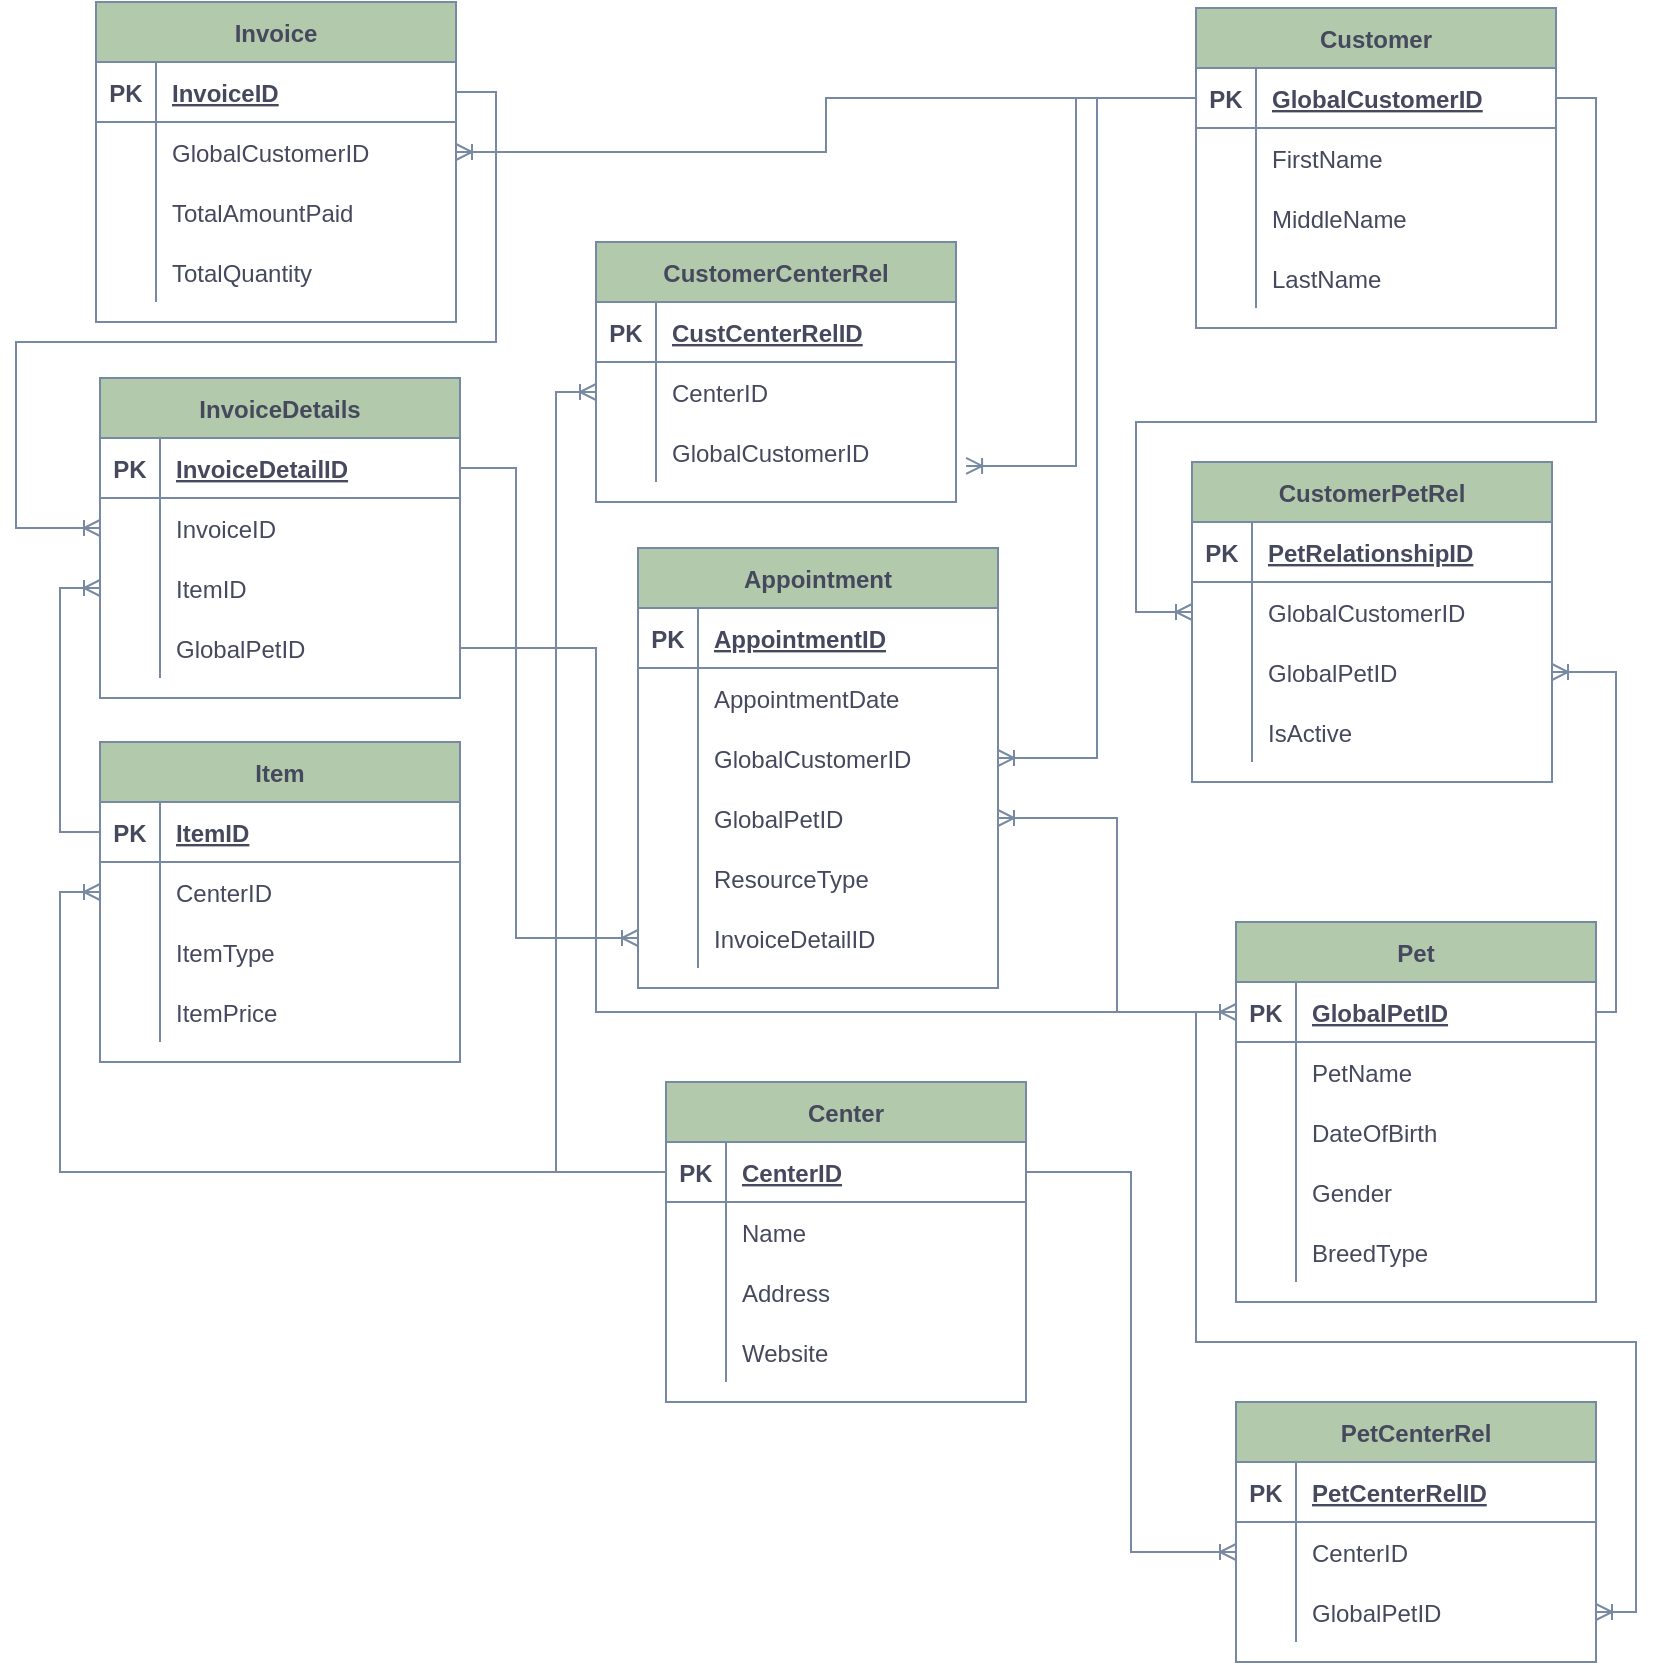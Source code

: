 <mxfile version="16.5.5" type="github"><diagram id="T5Zu2y3qyqQ1x3w_zHj1" name="Page-1"><mxGraphModel dx="1234" dy="755" grid="1" gridSize="10" guides="1" tooltips="1" connect="1" arrows="1" fold="1" page="1" pageScale="1" pageWidth="850" pageHeight="1100" math="0" shadow="0"><root><mxCell id="0"/><mxCell id="1" parent="0"/><mxCell id="oN1TeEF-y1iXZDz7uSjU-1" value="Customer" style="shape=table;startSize=30;container=1;collapsible=1;childLayout=tableLayout;fixedRows=1;rowLines=0;fontStyle=1;align=center;resizeLast=1;fillColor=#B2C9AB;strokeColor=#788AA3;fontColor=#46495D;" parent="1" vertex="1"><mxGeometry x="600" y="13" width="180" height="160" as="geometry"/></mxCell><mxCell id="oN1TeEF-y1iXZDz7uSjU-2" value="" style="shape=tableRow;horizontal=0;startSize=0;swimlaneHead=0;swimlaneBody=0;fillColor=none;collapsible=0;dropTarget=0;points=[[0,0.5],[1,0.5]];portConstraint=eastwest;top=0;left=0;right=0;bottom=1;strokeColor=#788AA3;fontColor=#46495D;" parent="oN1TeEF-y1iXZDz7uSjU-1" vertex="1"><mxGeometry y="30" width="180" height="30" as="geometry"/></mxCell><mxCell id="oN1TeEF-y1iXZDz7uSjU-3" value="PK" style="shape=partialRectangle;connectable=0;fillColor=none;top=0;left=0;bottom=0;right=0;fontStyle=1;overflow=hidden;strokeColor=#788AA3;fontColor=#46495D;" parent="oN1TeEF-y1iXZDz7uSjU-2" vertex="1"><mxGeometry width="30" height="30" as="geometry"><mxRectangle width="30" height="30" as="alternateBounds"/></mxGeometry></mxCell><mxCell id="oN1TeEF-y1iXZDz7uSjU-4" value="GlobalCustomerID" style="shape=partialRectangle;connectable=0;fillColor=none;top=0;left=0;bottom=0;right=0;align=left;spacingLeft=6;fontStyle=5;overflow=hidden;strokeColor=#788AA3;fontColor=#46495D;" parent="oN1TeEF-y1iXZDz7uSjU-2" vertex="1"><mxGeometry x="30" width="150" height="30" as="geometry"><mxRectangle width="150" height="30" as="alternateBounds"/></mxGeometry></mxCell><mxCell id="oN1TeEF-y1iXZDz7uSjU-5" value="" style="shape=tableRow;horizontal=0;startSize=0;swimlaneHead=0;swimlaneBody=0;fillColor=none;collapsible=0;dropTarget=0;points=[[0,0.5],[1,0.5]];portConstraint=eastwest;top=0;left=0;right=0;bottom=0;strokeColor=#788AA3;fontColor=#46495D;" parent="oN1TeEF-y1iXZDz7uSjU-1" vertex="1"><mxGeometry y="60" width="180" height="30" as="geometry"/></mxCell><mxCell id="oN1TeEF-y1iXZDz7uSjU-6" value="" style="shape=partialRectangle;connectable=0;fillColor=none;top=0;left=0;bottom=0;right=0;editable=1;overflow=hidden;strokeColor=#788AA3;fontColor=#46495D;" parent="oN1TeEF-y1iXZDz7uSjU-5" vertex="1"><mxGeometry width="30" height="30" as="geometry"><mxRectangle width="30" height="30" as="alternateBounds"/></mxGeometry></mxCell><mxCell id="oN1TeEF-y1iXZDz7uSjU-7" value="FirstName" style="shape=partialRectangle;connectable=0;fillColor=none;top=0;left=0;bottom=0;right=0;align=left;spacingLeft=6;overflow=hidden;strokeColor=#788AA3;fontColor=#46495D;" parent="oN1TeEF-y1iXZDz7uSjU-5" vertex="1"><mxGeometry x="30" width="150" height="30" as="geometry"><mxRectangle width="150" height="30" as="alternateBounds"/></mxGeometry></mxCell><mxCell id="oN1TeEF-y1iXZDz7uSjU-8" value="" style="shape=tableRow;horizontal=0;startSize=0;swimlaneHead=0;swimlaneBody=0;fillColor=none;collapsible=0;dropTarget=0;points=[[0,0.5],[1,0.5]];portConstraint=eastwest;top=0;left=0;right=0;bottom=0;strokeColor=#788AA3;fontColor=#46495D;" parent="oN1TeEF-y1iXZDz7uSjU-1" vertex="1"><mxGeometry y="90" width="180" height="30" as="geometry"/></mxCell><mxCell id="oN1TeEF-y1iXZDz7uSjU-9" value="" style="shape=partialRectangle;connectable=0;fillColor=none;top=0;left=0;bottom=0;right=0;editable=1;overflow=hidden;strokeColor=#788AA3;fontColor=#46495D;" parent="oN1TeEF-y1iXZDz7uSjU-8" vertex="1"><mxGeometry width="30" height="30" as="geometry"><mxRectangle width="30" height="30" as="alternateBounds"/></mxGeometry></mxCell><mxCell id="oN1TeEF-y1iXZDz7uSjU-10" value="MiddleName" style="shape=partialRectangle;connectable=0;fillColor=none;top=0;left=0;bottom=0;right=0;align=left;spacingLeft=6;overflow=hidden;strokeColor=#788AA3;fontColor=#46495D;" parent="oN1TeEF-y1iXZDz7uSjU-8" vertex="1"><mxGeometry x="30" width="150" height="30" as="geometry"><mxRectangle width="150" height="30" as="alternateBounds"/></mxGeometry></mxCell><mxCell id="oN1TeEF-y1iXZDz7uSjU-11" value="" style="shape=tableRow;horizontal=0;startSize=0;swimlaneHead=0;swimlaneBody=0;fillColor=none;collapsible=0;dropTarget=0;points=[[0,0.5],[1,0.5]];portConstraint=eastwest;top=0;left=0;right=0;bottom=0;strokeColor=#788AA3;fontColor=#46495D;" parent="oN1TeEF-y1iXZDz7uSjU-1" vertex="1"><mxGeometry y="120" width="180" height="30" as="geometry"/></mxCell><mxCell id="oN1TeEF-y1iXZDz7uSjU-12" value="" style="shape=partialRectangle;connectable=0;fillColor=none;top=0;left=0;bottom=0;right=0;editable=1;overflow=hidden;strokeColor=#788AA3;fontColor=#46495D;" parent="oN1TeEF-y1iXZDz7uSjU-11" vertex="1"><mxGeometry width="30" height="30" as="geometry"><mxRectangle width="30" height="30" as="alternateBounds"/></mxGeometry></mxCell><mxCell id="oN1TeEF-y1iXZDz7uSjU-13" value="LastName" style="shape=partialRectangle;connectable=0;fillColor=none;top=0;left=0;bottom=0;right=0;align=left;spacingLeft=6;overflow=hidden;strokeColor=#788AA3;fontColor=#46495D;" parent="oN1TeEF-y1iXZDz7uSjU-11" vertex="1"><mxGeometry x="30" width="150" height="30" as="geometry"><mxRectangle width="150" height="30" as="alternateBounds"/></mxGeometry></mxCell><mxCell id="oN1TeEF-y1iXZDz7uSjU-26" value="Pet" style="shape=table;startSize=30;container=1;collapsible=1;childLayout=tableLayout;fixedRows=1;rowLines=0;fontStyle=1;align=center;resizeLast=1;fillColor=#B2C9AB;strokeColor=#788AA3;fontColor=#46495D;" parent="1" vertex="1"><mxGeometry x="620" y="470" width="180" height="190" as="geometry"/></mxCell><mxCell id="oN1TeEF-y1iXZDz7uSjU-27" value="" style="shape=tableRow;horizontal=0;startSize=0;swimlaneHead=0;swimlaneBody=0;fillColor=none;collapsible=0;dropTarget=0;points=[[0,0.5],[1,0.5]];portConstraint=eastwest;top=0;left=0;right=0;bottom=1;strokeColor=#788AA3;fontColor=#46495D;" parent="oN1TeEF-y1iXZDz7uSjU-26" vertex="1"><mxGeometry y="30" width="180" height="30" as="geometry"/></mxCell><mxCell id="oN1TeEF-y1iXZDz7uSjU-28" value="PK" style="shape=partialRectangle;connectable=0;fillColor=none;top=0;left=0;bottom=0;right=0;fontStyle=1;overflow=hidden;strokeColor=#788AA3;fontColor=#46495D;" parent="oN1TeEF-y1iXZDz7uSjU-27" vertex="1"><mxGeometry width="30" height="30" as="geometry"><mxRectangle width="30" height="30" as="alternateBounds"/></mxGeometry></mxCell><mxCell id="oN1TeEF-y1iXZDz7uSjU-29" value="GlobalPetID" style="shape=partialRectangle;connectable=0;fillColor=none;top=0;left=0;bottom=0;right=0;align=left;spacingLeft=6;fontStyle=5;overflow=hidden;strokeColor=#788AA3;fontColor=#46495D;" parent="oN1TeEF-y1iXZDz7uSjU-27" vertex="1"><mxGeometry x="30" width="150" height="30" as="geometry"><mxRectangle width="150" height="30" as="alternateBounds"/></mxGeometry></mxCell><mxCell id="oN1TeEF-y1iXZDz7uSjU-30" value="" style="shape=tableRow;horizontal=0;startSize=0;swimlaneHead=0;swimlaneBody=0;fillColor=none;collapsible=0;dropTarget=0;points=[[0,0.5],[1,0.5]];portConstraint=eastwest;top=0;left=0;right=0;bottom=0;strokeColor=#788AA3;fontColor=#46495D;" parent="oN1TeEF-y1iXZDz7uSjU-26" vertex="1"><mxGeometry y="60" width="180" height="30" as="geometry"/></mxCell><mxCell id="oN1TeEF-y1iXZDz7uSjU-31" value="" style="shape=partialRectangle;connectable=0;fillColor=none;top=0;left=0;bottom=0;right=0;editable=1;overflow=hidden;strokeColor=#788AA3;fontColor=#46495D;" parent="oN1TeEF-y1iXZDz7uSjU-30" vertex="1"><mxGeometry width="30" height="30" as="geometry"><mxRectangle width="30" height="30" as="alternateBounds"/></mxGeometry></mxCell><mxCell id="oN1TeEF-y1iXZDz7uSjU-32" value="PetName" style="shape=partialRectangle;connectable=0;fillColor=none;top=0;left=0;bottom=0;right=0;align=left;spacingLeft=6;overflow=hidden;strokeColor=#788AA3;fontColor=#46495D;" parent="oN1TeEF-y1iXZDz7uSjU-30" vertex="1"><mxGeometry x="30" width="150" height="30" as="geometry"><mxRectangle width="150" height="30" as="alternateBounds"/></mxGeometry></mxCell><mxCell id="oN1TeEF-y1iXZDz7uSjU-33" value="" style="shape=tableRow;horizontal=0;startSize=0;swimlaneHead=0;swimlaneBody=0;fillColor=none;collapsible=0;dropTarget=0;points=[[0,0.5],[1,0.5]];portConstraint=eastwest;top=0;left=0;right=0;bottom=0;strokeColor=#788AA3;fontColor=#46495D;" parent="oN1TeEF-y1iXZDz7uSjU-26" vertex="1"><mxGeometry y="90" width="180" height="30" as="geometry"/></mxCell><mxCell id="oN1TeEF-y1iXZDz7uSjU-34" value="" style="shape=partialRectangle;connectable=0;fillColor=none;top=0;left=0;bottom=0;right=0;editable=1;overflow=hidden;strokeColor=#788AA3;fontColor=#46495D;" parent="oN1TeEF-y1iXZDz7uSjU-33" vertex="1"><mxGeometry width="30" height="30" as="geometry"><mxRectangle width="30" height="30" as="alternateBounds"/></mxGeometry></mxCell><mxCell id="oN1TeEF-y1iXZDz7uSjU-35" value="DateOfBirth" style="shape=partialRectangle;connectable=0;fillColor=none;top=0;left=0;bottom=0;right=0;align=left;spacingLeft=6;overflow=hidden;strokeColor=#788AA3;fontColor=#46495D;" parent="oN1TeEF-y1iXZDz7uSjU-33" vertex="1"><mxGeometry x="30" width="150" height="30" as="geometry"><mxRectangle width="150" height="30" as="alternateBounds"/></mxGeometry></mxCell><mxCell id="oN1TeEF-y1iXZDz7uSjU-36" value="" style="shape=tableRow;horizontal=0;startSize=0;swimlaneHead=0;swimlaneBody=0;fillColor=none;collapsible=0;dropTarget=0;points=[[0,0.5],[1,0.5]];portConstraint=eastwest;top=0;left=0;right=0;bottom=0;strokeColor=#788AA3;fontColor=#46495D;" parent="oN1TeEF-y1iXZDz7uSjU-26" vertex="1"><mxGeometry y="120" width="180" height="30" as="geometry"/></mxCell><mxCell id="oN1TeEF-y1iXZDz7uSjU-37" value="" style="shape=partialRectangle;connectable=0;fillColor=none;top=0;left=0;bottom=0;right=0;editable=1;overflow=hidden;strokeColor=#788AA3;fontColor=#46495D;" parent="oN1TeEF-y1iXZDz7uSjU-36" vertex="1"><mxGeometry width="30" height="30" as="geometry"><mxRectangle width="30" height="30" as="alternateBounds"/></mxGeometry></mxCell><mxCell id="oN1TeEF-y1iXZDz7uSjU-38" value="Gender" style="shape=partialRectangle;connectable=0;fillColor=none;top=0;left=0;bottom=0;right=0;align=left;spacingLeft=6;overflow=hidden;strokeColor=#788AA3;fontColor=#46495D;" parent="oN1TeEF-y1iXZDz7uSjU-36" vertex="1"><mxGeometry x="30" width="150" height="30" as="geometry"><mxRectangle width="150" height="30" as="alternateBounds"/></mxGeometry></mxCell><mxCell id="oN1TeEF-y1iXZDz7uSjU-39" style="shape=tableRow;horizontal=0;startSize=0;swimlaneHead=0;swimlaneBody=0;fillColor=none;collapsible=0;dropTarget=0;points=[[0,0.5],[1,0.5]];portConstraint=eastwest;top=0;left=0;right=0;bottom=0;strokeColor=#788AA3;fontColor=#46495D;" parent="oN1TeEF-y1iXZDz7uSjU-26" vertex="1"><mxGeometry y="150" width="180" height="30" as="geometry"/></mxCell><mxCell id="oN1TeEF-y1iXZDz7uSjU-40" style="shape=partialRectangle;connectable=0;fillColor=none;top=0;left=0;bottom=0;right=0;editable=1;overflow=hidden;strokeColor=#788AA3;fontColor=#46495D;" parent="oN1TeEF-y1iXZDz7uSjU-39" vertex="1"><mxGeometry width="30" height="30" as="geometry"><mxRectangle width="30" height="30" as="alternateBounds"/></mxGeometry></mxCell><mxCell id="oN1TeEF-y1iXZDz7uSjU-41" value="BreedType" style="shape=partialRectangle;connectable=0;fillColor=none;top=0;left=0;bottom=0;right=0;align=left;spacingLeft=6;overflow=hidden;strokeColor=#788AA3;fontColor=#46495D;" parent="oN1TeEF-y1iXZDz7uSjU-39" vertex="1"><mxGeometry x="30" width="150" height="30" as="geometry"><mxRectangle width="150" height="30" as="alternateBounds"/></mxGeometry></mxCell><mxCell id="oN1TeEF-y1iXZDz7uSjU-48" value="CustomerPetRel" style="shape=table;startSize=30;container=1;collapsible=1;childLayout=tableLayout;fixedRows=1;rowLines=0;fontStyle=1;align=center;resizeLast=1;fillColor=#B2C9AB;strokeColor=#788AA3;fontColor=#46495D;" parent="1" vertex="1"><mxGeometry x="598" y="240" width="180" height="160" as="geometry"/></mxCell><mxCell id="oN1TeEF-y1iXZDz7uSjU-49" value="" style="shape=tableRow;horizontal=0;startSize=0;swimlaneHead=0;swimlaneBody=0;fillColor=none;collapsible=0;dropTarget=0;points=[[0,0.5],[1,0.5]];portConstraint=eastwest;top=0;left=0;right=0;bottom=1;strokeColor=#788AA3;fontColor=#46495D;" parent="oN1TeEF-y1iXZDz7uSjU-48" vertex="1"><mxGeometry y="30" width="180" height="30" as="geometry"/></mxCell><mxCell id="oN1TeEF-y1iXZDz7uSjU-50" value="PK" style="shape=partialRectangle;connectable=0;fillColor=none;top=0;left=0;bottom=0;right=0;fontStyle=1;overflow=hidden;strokeColor=#788AA3;fontColor=#46495D;" parent="oN1TeEF-y1iXZDz7uSjU-49" vertex="1"><mxGeometry width="30" height="30" as="geometry"><mxRectangle width="30" height="30" as="alternateBounds"/></mxGeometry></mxCell><mxCell id="oN1TeEF-y1iXZDz7uSjU-51" value="PetRelationshipID" style="shape=partialRectangle;connectable=0;fillColor=none;top=0;left=0;bottom=0;right=0;align=left;spacingLeft=6;fontStyle=5;overflow=hidden;strokeColor=#788AA3;fontColor=#46495D;" parent="oN1TeEF-y1iXZDz7uSjU-49" vertex="1"><mxGeometry x="30" width="150" height="30" as="geometry"><mxRectangle width="150" height="30" as="alternateBounds"/></mxGeometry></mxCell><mxCell id="oN1TeEF-y1iXZDz7uSjU-52" value="" style="shape=tableRow;horizontal=0;startSize=0;swimlaneHead=0;swimlaneBody=0;fillColor=none;collapsible=0;dropTarget=0;points=[[0,0.5],[1,0.5]];portConstraint=eastwest;top=0;left=0;right=0;bottom=0;strokeColor=#788AA3;fontColor=#46495D;" parent="oN1TeEF-y1iXZDz7uSjU-48" vertex="1"><mxGeometry y="60" width="180" height="30" as="geometry"/></mxCell><mxCell id="oN1TeEF-y1iXZDz7uSjU-53" value="" style="shape=partialRectangle;connectable=0;fillColor=none;top=0;left=0;bottom=0;right=0;editable=1;overflow=hidden;strokeColor=#788AA3;fontColor=#46495D;" parent="oN1TeEF-y1iXZDz7uSjU-52" vertex="1"><mxGeometry width="30" height="30" as="geometry"><mxRectangle width="30" height="30" as="alternateBounds"/></mxGeometry></mxCell><mxCell id="oN1TeEF-y1iXZDz7uSjU-54" value="GlobalCustomerID" style="shape=partialRectangle;connectable=0;fillColor=none;top=0;left=0;bottom=0;right=0;align=left;spacingLeft=6;overflow=hidden;strokeColor=#788AA3;fontColor=#46495D;" parent="oN1TeEF-y1iXZDz7uSjU-52" vertex="1"><mxGeometry x="30" width="150" height="30" as="geometry"><mxRectangle width="150" height="30" as="alternateBounds"/></mxGeometry></mxCell><mxCell id="oN1TeEF-y1iXZDz7uSjU-55" value="" style="shape=tableRow;horizontal=0;startSize=0;swimlaneHead=0;swimlaneBody=0;fillColor=none;collapsible=0;dropTarget=0;points=[[0,0.5],[1,0.5]];portConstraint=eastwest;top=0;left=0;right=0;bottom=0;strokeColor=#788AA3;fontColor=#46495D;" parent="oN1TeEF-y1iXZDz7uSjU-48" vertex="1"><mxGeometry y="90" width="180" height="30" as="geometry"/></mxCell><mxCell id="oN1TeEF-y1iXZDz7uSjU-56" value="" style="shape=partialRectangle;connectable=0;fillColor=none;top=0;left=0;bottom=0;right=0;editable=1;overflow=hidden;strokeColor=#788AA3;fontColor=#46495D;" parent="oN1TeEF-y1iXZDz7uSjU-55" vertex="1"><mxGeometry width="30" height="30" as="geometry"><mxRectangle width="30" height="30" as="alternateBounds"/></mxGeometry></mxCell><mxCell id="oN1TeEF-y1iXZDz7uSjU-57" value="GlobalPetID" style="shape=partialRectangle;connectable=0;fillColor=none;top=0;left=0;bottom=0;right=0;align=left;spacingLeft=6;overflow=hidden;strokeColor=#788AA3;fontColor=#46495D;" parent="oN1TeEF-y1iXZDz7uSjU-55" vertex="1"><mxGeometry x="30" width="150" height="30" as="geometry"><mxRectangle width="150" height="30" as="alternateBounds"/></mxGeometry></mxCell><mxCell id="oN1TeEF-y1iXZDz7uSjU-58" value="" style="shape=tableRow;horizontal=0;startSize=0;swimlaneHead=0;swimlaneBody=0;fillColor=none;collapsible=0;dropTarget=0;points=[[0,0.5],[1,0.5]];portConstraint=eastwest;top=0;left=0;right=0;bottom=0;strokeColor=#788AA3;fontColor=#46495D;" parent="oN1TeEF-y1iXZDz7uSjU-48" vertex="1"><mxGeometry y="120" width="180" height="30" as="geometry"/></mxCell><mxCell id="oN1TeEF-y1iXZDz7uSjU-59" value="" style="shape=partialRectangle;connectable=0;fillColor=none;top=0;left=0;bottom=0;right=0;editable=1;overflow=hidden;strokeColor=#788AA3;fontColor=#46495D;" parent="oN1TeEF-y1iXZDz7uSjU-58" vertex="1"><mxGeometry width="30" height="30" as="geometry"><mxRectangle width="30" height="30" as="alternateBounds"/></mxGeometry></mxCell><mxCell id="oN1TeEF-y1iXZDz7uSjU-60" value="IsActive" style="shape=partialRectangle;connectable=0;fillColor=none;top=0;left=0;bottom=0;right=0;align=left;spacingLeft=6;overflow=hidden;strokeColor=#788AA3;fontColor=#46495D;" parent="oN1TeEF-y1iXZDz7uSjU-58" vertex="1"><mxGeometry x="30" width="150" height="30" as="geometry"><mxRectangle width="150" height="30" as="alternateBounds"/></mxGeometry></mxCell><mxCell id="oN1TeEF-y1iXZDz7uSjU-62" style="edgeStyle=orthogonalEdgeStyle;rounded=0;orthogonalLoop=1;jettySize=auto;html=1;endArrow=ERoneToMany;endFill=0;exitX=1;exitY=0.5;exitDx=0;exitDy=0;strokeColor=#788AA3;fontColor=#46495D;" parent="1" source="oN1TeEF-y1iXZDz7uSjU-2" target="oN1TeEF-y1iXZDz7uSjU-52" edge="1"><mxGeometry relative="1" as="geometry"><Array as="points"><mxPoint x="800" y="58"/><mxPoint x="800" y="220"/><mxPoint x="570" y="220"/><mxPoint x="570" y="315"/></Array></mxGeometry></mxCell><mxCell id="oN1TeEF-y1iXZDz7uSjU-63" style="edgeStyle=orthogonalEdgeStyle;rounded=0;orthogonalLoop=1;jettySize=auto;html=1;exitX=1;exitY=0.5;exitDx=0;exitDy=0;entryX=1;entryY=0.5;entryDx=0;entryDy=0;endArrow=ERoneToMany;endFill=0;strokeColor=#788AA3;fontColor=#46495D;" parent="1" source="oN1TeEF-y1iXZDz7uSjU-27" target="oN1TeEF-y1iXZDz7uSjU-55" edge="1"><mxGeometry relative="1" as="geometry"><Array as="points"><mxPoint x="810" y="515"/><mxPoint x="810" y="345"/></Array></mxGeometry></mxCell><mxCell id="6RiKt98nIjxX-euFgtLV-1" value="Invoice" style="shape=table;startSize=30;container=1;collapsible=1;childLayout=tableLayout;fixedRows=1;rowLines=0;fontStyle=1;align=center;resizeLast=1;fillColor=#B2C9AB;strokeColor=#788AA3;fontColor=#46495D;" parent="1" vertex="1"><mxGeometry x="50" y="10" width="180" height="160" as="geometry"/></mxCell><mxCell id="6RiKt98nIjxX-euFgtLV-2" value="" style="shape=tableRow;horizontal=0;startSize=0;swimlaneHead=0;swimlaneBody=0;fillColor=none;collapsible=0;dropTarget=0;points=[[0,0.5],[1,0.5]];portConstraint=eastwest;top=0;left=0;right=0;bottom=1;strokeColor=#788AA3;fontColor=#46495D;" parent="6RiKt98nIjxX-euFgtLV-1" vertex="1"><mxGeometry y="30" width="180" height="30" as="geometry"/></mxCell><mxCell id="6RiKt98nIjxX-euFgtLV-3" value="PK" style="shape=partialRectangle;connectable=0;fillColor=none;top=0;left=0;bottom=0;right=0;fontStyle=1;overflow=hidden;strokeColor=#788AA3;fontColor=#46495D;" parent="6RiKt98nIjxX-euFgtLV-2" vertex="1"><mxGeometry width="30" height="30" as="geometry"><mxRectangle width="30" height="30" as="alternateBounds"/></mxGeometry></mxCell><mxCell id="6RiKt98nIjxX-euFgtLV-4" value="InvoiceID" style="shape=partialRectangle;connectable=0;fillColor=none;top=0;left=0;bottom=0;right=0;align=left;spacingLeft=6;fontStyle=5;overflow=hidden;strokeColor=#788AA3;fontColor=#46495D;" parent="6RiKt98nIjxX-euFgtLV-2" vertex="1"><mxGeometry x="30" width="150" height="30" as="geometry"><mxRectangle width="150" height="30" as="alternateBounds"/></mxGeometry></mxCell><mxCell id="6RiKt98nIjxX-euFgtLV-5" value="" style="shape=tableRow;horizontal=0;startSize=0;swimlaneHead=0;swimlaneBody=0;fillColor=none;collapsible=0;dropTarget=0;points=[[0,0.5],[1,0.5]];portConstraint=eastwest;top=0;left=0;right=0;bottom=0;strokeColor=#788AA3;fontColor=#46495D;" parent="6RiKt98nIjxX-euFgtLV-1" vertex="1"><mxGeometry y="60" width="180" height="30" as="geometry"/></mxCell><mxCell id="6RiKt98nIjxX-euFgtLV-6" value="" style="shape=partialRectangle;connectable=0;fillColor=none;top=0;left=0;bottom=0;right=0;editable=1;overflow=hidden;strokeColor=#788AA3;fontColor=#46495D;" parent="6RiKt98nIjxX-euFgtLV-5" vertex="1"><mxGeometry width="30" height="30" as="geometry"><mxRectangle width="30" height="30" as="alternateBounds"/></mxGeometry></mxCell><mxCell id="6RiKt98nIjxX-euFgtLV-7" value="GlobalCustomerID" style="shape=partialRectangle;connectable=0;fillColor=none;top=0;left=0;bottom=0;right=0;align=left;spacingLeft=6;overflow=hidden;strokeColor=#788AA3;fontColor=#46495D;" parent="6RiKt98nIjxX-euFgtLV-5" vertex="1"><mxGeometry x="30" width="150" height="30" as="geometry"><mxRectangle width="150" height="30" as="alternateBounds"/></mxGeometry></mxCell><mxCell id="6RiKt98nIjxX-euFgtLV-8" value="" style="shape=tableRow;horizontal=0;startSize=0;swimlaneHead=0;swimlaneBody=0;fillColor=none;collapsible=0;dropTarget=0;points=[[0,0.5],[1,0.5]];portConstraint=eastwest;top=0;left=0;right=0;bottom=0;strokeColor=#788AA3;fontColor=#46495D;" parent="6RiKt98nIjxX-euFgtLV-1" vertex="1"><mxGeometry y="90" width="180" height="30" as="geometry"/></mxCell><mxCell id="6RiKt98nIjxX-euFgtLV-9" value="" style="shape=partialRectangle;connectable=0;fillColor=none;top=0;left=0;bottom=0;right=0;editable=1;overflow=hidden;strokeColor=#788AA3;fontColor=#46495D;" parent="6RiKt98nIjxX-euFgtLV-8" vertex="1"><mxGeometry width="30" height="30" as="geometry"><mxRectangle width="30" height="30" as="alternateBounds"/></mxGeometry></mxCell><mxCell id="6RiKt98nIjxX-euFgtLV-10" value="TotalAmountPaid" style="shape=partialRectangle;connectable=0;fillColor=none;top=0;left=0;bottom=0;right=0;align=left;spacingLeft=6;overflow=hidden;strokeColor=#788AA3;fontColor=#46495D;" parent="6RiKt98nIjxX-euFgtLV-8" vertex="1"><mxGeometry x="30" width="150" height="30" as="geometry"><mxRectangle width="150" height="30" as="alternateBounds"/></mxGeometry></mxCell><mxCell id="6RiKt98nIjxX-euFgtLV-11" value="" style="shape=tableRow;horizontal=0;startSize=0;swimlaneHead=0;swimlaneBody=0;fillColor=none;collapsible=0;dropTarget=0;points=[[0,0.5],[1,0.5]];portConstraint=eastwest;top=0;left=0;right=0;bottom=0;strokeColor=#788AA3;fontColor=#46495D;" parent="6RiKt98nIjxX-euFgtLV-1" vertex="1"><mxGeometry y="120" width="180" height="30" as="geometry"/></mxCell><mxCell id="6RiKt98nIjxX-euFgtLV-12" value="" style="shape=partialRectangle;connectable=0;fillColor=none;top=0;left=0;bottom=0;right=0;editable=1;overflow=hidden;strokeColor=#788AA3;fontColor=#46495D;" parent="6RiKt98nIjxX-euFgtLV-11" vertex="1"><mxGeometry width="30" height="30" as="geometry"><mxRectangle width="30" height="30" as="alternateBounds"/></mxGeometry></mxCell><mxCell id="6RiKt98nIjxX-euFgtLV-13" value="TotalQuantity" style="shape=partialRectangle;connectable=0;fillColor=none;top=0;left=0;bottom=0;right=0;align=left;spacingLeft=6;overflow=hidden;strokeColor=#788AA3;fontColor=#46495D;" parent="6RiKt98nIjxX-euFgtLV-11" vertex="1"><mxGeometry x="30" width="150" height="30" as="geometry"><mxRectangle width="150" height="30" as="alternateBounds"/></mxGeometry></mxCell><mxCell id="6RiKt98nIjxX-euFgtLV-14" style="edgeStyle=orthogonalEdgeStyle;rounded=0;orthogonalLoop=1;jettySize=auto;html=1;exitX=0;exitY=0.5;exitDx=0;exitDy=0;entryX=1;entryY=0.5;entryDx=0;entryDy=0;endArrow=ERoneToMany;endFill=0;strokeColor=#788AA3;fontColor=#46495D;" parent="1" source="oN1TeEF-y1iXZDz7uSjU-2" target="6RiKt98nIjxX-euFgtLV-5" edge="1"><mxGeometry relative="1" as="geometry"/></mxCell><mxCell id="aYHPcETkXOamhRIKIfzC-1" value="InvoiceDetails" style="shape=table;startSize=30;container=1;collapsible=1;childLayout=tableLayout;fixedRows=1;rowLines=0;fontStyle=1;align=center;resizeLast=1;fillColor=#B2C9AB;strokeColor=#788AA3;fontColor=#46495D;" vertex="1" parent="1"><mxGeometry x="52" y="198" width="180" height="160" as="geometry"/></mxCell><mxCell id="aYHPcETkXOamhRIKIfzC-2" value="" style="shape=tableRow;horizontal=0;startSize=0;swimlaneHead=0;swimlaneBody=0;fillColor=none;collapsible=0;dropTarget=0;points=[[0,0.5],[1,0.5]];portConstraint=eastwest;top=0;left=0;right=0;bottom=1;strokeColor=#788AA3;fontColor=#46495D;" vertex="1" parent="aYHPcETkXOamhRIKIfzC-1"><mxGeometry y="30" width="180" height="30" as="geometry"/></mxCell><mxCell id="aYHPcETkXOamhRIKIfzC-3" value="PK" style="shape=partialRectangle;connectable=0;fillColor=none;top=0;left=0;bottom=0;right=0;fontStyle=1;overflow=hidden;strokeColor=#788AA3;fontColor=#46495D;" vertex="1" parent="aYHPcETkXOamhRIKIfzC-2"><mxGeometry width="30" height="30" as="geometry"><mxRectangle width="30" height="30" as="alternateBounds"/></mxGeometry></mxCell><mxCell id="aYHPcETkXOamhRIKIfzC-4" value="InvoiceDetailID" style="shape=partialRectangle;connectable=0;fillColor=none;top=0;left=0;bottom=0;right=0;align=left;spacingLeft=6;fontStyle=5;overflow=hidden;strokeColor=#788AA3;fontColor=#46495D;" vertex="1" parent="aYHPcETkXOamhRIKIfzC-2"><mxGeometry x="30" width="150" height="30" as="geometry"><mxRectangle width="150" height="30" as="alternateBounds"/></mxGeometry></mxCell><mxCell id="aYHPcETkXOamhRIKIfzC-5" value="" style="shape=tableRow;horizontal=0;startSize=0;swimlaneHead=0;swimlaneBody=0;fillColor=none;collapsible=0;dropTarget=0;points=[[0,0.5],[1,0.5]];portConstraint=eastwest;top=0;left=0;right=0;bottom=0;strokeColor=#788AA3;fontColor=#46495D;" vertex="1" parent="aYHPcETkXOamhRIKIfzC-1"><mxGeometry y="60" width="180" height="30" as="geometry"/></mxCell><mxCell id="aYHPcETkXOamhRIKIfzC-6" value="" style="shape=partialRectangle;connectable=0;fillColor=none;top=0;left=0;bottom=0;right=0;editable=1;overflow=hidden;strokeColor=#788AA3;fontColor=#46495D;" vertex="1" parent="aYHPcETkXOamhRIKIfzC-5"><mxGeometry width="30" height="30" as="geometry"><mxRectangle width="30" height="30" as="alternateBounds"/></mxGeometry></mxCell><mxCell id="aYHPcETkXOamhRIKIfzC-7" value="InvoiceID" style="shape=partialRectangle;connectable=0;fillColor=none;top=0;left=0;bottom=0;right=0;align=left;spacingLeft=6;overflow=hidden;strokeColor=#788AA3;fontColor=#46495D;" vertex="1" parent="aYHPcETkXOamhRIKIfzC-5"><mxGeometry x="30" width="150" height="30" as="geometry"><mxRectangle width="150" height="30" as="alternateBounds"/></mxGeometry></mxCell><mxCell id="aYHPcETkXOamhRIKIfzC-8" value="" style="shape=tableRow;horizontal=0;startSize=0;swimlaneHead=0;swimlaneBody=0;fillColor=none;collapsible=0;dropTarget=0;points=[[0,0.5],[1,0.5]];portConstraint=eastwest;top=0;left=0;right=0;bottom=0;strokeColor=#788AA3;fontColor=#46495D;" vertex="1" parent="aYHPcETkXOamhRIKIfzC-1"><mxGeometry y="90" width="180" height="30" as="geometry"/></mxCell><mxCell id="aYHPcETkXOamhRIKIfzC-9" value="" style="shape=partialRectangle;connectable=0;fillColor=none;top=0;left=0;bottom=0;right=0;editable=1;overflow=hidden;strokeColor=#788AA3;fontColor=#46495D;" vertex="1" parent="aYHPcETkXOamhRIKIfzC-8"><mxGeometry width="30" height="30" as="geometry"><mxRectangle width="30" height="30" as="alternateBounds"/></mxGeometry></mxCell><mxCell id="aYHPcETkXOamhRIKIfzC-10" value="ItemID" style="shape=partialRectangle;connectable=0;fillColor=none;top=0;left=0;bottom=0;right=0;align=left;spacingLeft=6;overflow=hidden;strokeColor=#788AA3;fontColor=#46495D;" vertex="1" parent="aYHPcETkXOamhRIKIfzC-8"><mxGeometry x="30" width="150" height="30" as="geometry"><mxRectangle width="150" height="30" as="alternateBounds"/></mxGeometry></mxCell><mxCell id="aYHPcETkXOamhRIKIfzC-11" value="" style="shape=tableRow;horizontal=0;startSize=0;swimlaneHead=0;swimlaneBody=0;fillColor=none;collapsible=0;dropTarget=0;points=[[0,0.5],[1,0.5]];portConstraint=eastwest;top=0;left=0;right=0;bottom=0;strokeColor=#788AA3;fontColor=#46495D;" vertex="1" parent="aYHPcETkXOamhRIKIfzC-1"><mxGeometry y="120" width="180" height="30" as="geometry"/></mxCell><mxCell id="aYHPcETkXOamhRIKIfzC-12" value="" style="shape=partialRectangle;connectable=0;fillColor=none;top=0;left=0;bottom=0;right=0;editable=1;overflow=hidden;strokeColor=#788AA3;fontColor=#46495D;" vertex="1" parent="aYHPcETkXOamhRIKIfzC-11"><mxGeometry width="30" height="30" as="geometry"><mxRectangle width="30" height="30" as="alternateBounds"/></mxGeometry></mxCell><mxCell id="aYHPcETkXOamhRIKIfzC-13" value="GlobalPetID" style="shape=partialRectangle;connectable=0;fillColor=none;top=0;left=0;bottom=0;right=0;align=left;spacingLeft=6;overflow=hidden;strokeColor=#788AA3;fontColor=#46495D;" vertex="1" parent="aYHPcETkXOamhRIKIfzC-11"><mxGeometry x="30" width="150" height="30" as="geometry"><mxRectangle width="150" height="30" as="alternateBounds"/></mxGeometry></mxCell><mxCell id="aYHPcETkXOamhRIKIfzC-14" style="edgeStyle=orthogonalEdgeStyle;rounded=0;orthogonalLoop=1;jettySize=auto;html=1;entryX=0;entryY=0.5;entryDx=0;entryDy=0;endArrow=ERoneToMany;endFill=0;strokeColor=#788AA3;fontColor=#46495D;" edge="1" parent="1" source="6RiKt98nIjxX-euFgtLV-2" target="aYHPcETkXOamhRIKIfzC-5"><mxGeometry relative="1" as="geometry"><Array as="points"><mxPoint x="250" y="55"/><mxPoint x="250" y="180"/><mxPoint x="10" y="180"/><mxPoint x="10" y="273"/></Array></mxGeometry></mxCell><mxCell id="aYHPcETkXOamhRIKIfzC-15" value="Item" style="shape=table;startSize=30;container=1;collapsible=1;childLayout=tableLayout;fixedRows=1;rowLines=0;fontStyle=1;align=center;resizeLast=1;fillColor=#B2C9AB;strokeColor=#788AA3;fontColor=#46495D;" vertex="1" parent="1"><mxGeometry x="52" y="380" width="180" height="160" as="geometry"/></mxCell><mxCell id="aYHPcETkXOamhRIKIfzC-16" value="" style="shape=tableRow;horizontal=0;startSize=0;swimlaneHead=0;swimlaneBody=0;fillColor=none;collapsible=0;dropTarget=0;points=[[0,0.5],[1,0.5]];portConstraint=eastwest;top=0;left=0;right=0;bottom=1;strokeColor=#788AA3;fontColor=#46495D;" vertex="1" parent="aYHPcETkXOamhRIKIfzC-15"><mxGeometry y="30" width="180" height="30" as="geometry"/></mxCell><mxCell id="aYHPcETkXOamhRIKIfzC-17" value="PK" style="shape=partialRectangle;connectable=0;fillColor=none;top=0;left=0;bottom=0;right=0;fontStyle=1;overflow=hidden;strokeColor=#788AA3;fontColor=#46495D;" vertex="1" parent="aYHPcETkXOamhRIKIfzC-16"><mxGeometry width="30" height="30" as="geometry"><mxRectangle width="30" height="30" as="alternateBounds"/></mxGeometry></mxCell><mxCell id="aYHPcETkXOamhRIKIfzC-18" value="ItemID" style="shape=partialRectangle;connectable=0;fillColor=none;top=0;left=0;bottom=0;right=0;align=left;spacingLeft=6;fontStyle=5;overflow=hidden;strokeColor=#788AA3;fontColor=#46495D;" vertex="1" parent="aYHPcETkXOamhRIKIfzC-16"><mxGeometry x="30" width="150" height="30" as="geometry"><mxRectangle width="150" height="30" as="alternateBounds"/></mxGeometry></mxCell><mxCell id="aYHPcETkXOamhRIKIfzC-19" value="" style="shape=tableRow;horizontal=0;startSize=0;swimlaneHead=0;swimlaneBody=0;fillColor=none;collapsible=0;dropTarget=0;points=[[0,0.5],[1,0.5]];portConstraint=eastwest;top=0;left=0;right=0;bottom=0;strokeColor=#788AA3;fontColor=#46495D;" vertex="1" parent="aYHPcETkXOamhRIKIfzC-15"><mxGeometry y="60" width="180" height="30" as="geometry"/></mxCell><mxCell id="aYHPcETkXOamhRIKIfzC-20" value="" style="shape=partialRectangle;connectable=0;fillColor=none;top=0;left=0;bottom=0;right=0;editable=1;overflow=hidden;strokeColor=#788AA3;fontColor=#46495D;" vertex="1" parent="aYHPcETkXOamhRIKIfzC-19"><mxGeometry width="30" height="30" as="geometry"><mxRectangle width="30" height="30" as="alternateBounds"/></mxGeometry></mxCell><mxCell id="aYHPcETkXOamhRIKIfzC-21" value="CenterID" style="shape=partialRectangle;connectable=0;fillColor=none;top=0;left=0;bottom=0;right=0;align=left;spacingLeft=6;overflow=hidden;strokeColor=#788AA3;fontColor=#46495D;" vertex="1" parent="aYHPcETkXOamhRIKIfzC-19"><mxGeometry x="30" width="150" height="30" as="geometry"><mxRectangle width="150" height="30" as="alternateBounds"/></mxGeometry></mxCell><mxCell id="aYHPcETkXOamhRIKIfzC-22" value="" style="shape=tableRow;horizontal=0;startSize=0;swimlaneHead=0;swimlaneBody=0;fillColor=none;collapsible=0;dropTarget=0;points=[[0,0.5],[1,0.5]];portConstraint=eastwest;top=0;left=0;right=0;bottom=0;strokeColor=#788AA3;fontColor=#46495D;" vertex="1" parent="aYHPcETkXOamhRIKIfzC-15"><mxGeometry y="90" width="180" height="30" as="geometry"/></mxCell><mxCell id="aYHPcETkXOamhRIKIfzC-23" value="" style="shape=partialRectangle;connectable=0;fillColor=none;top=0;left=0;bottom=0;right=0;editable=1;overflow=hidden;strokeColor=#788AA3;fontColor=#46495D;" vertex="1" parent="aYHPcETkXOamhRIKIfzC-22"><mxGeometry width="30" height="30" as="geometry"><mxRectangle width="30" height="30" as="alternateBounds"/></mxGeometry></mxCell><mxCell id="aYHPcETkXOamhRIKIfzC-24" value="ItemType" style="shape=partialRectangle;connectable=0;fillColor=none;top=0;left=0;bottom=0;right=0;align=left;spacingLeft=6;overflow=hidden;strokeColor=#788AA3;fontColor=#46495D;" vertex="1" parent="aYHPcETkXOamhRIKIfzC-22"><mxGeometry x="30" width="150" height="30" as="geometry"><mxRectangle width="150" height="30" as="alternateBounds"/></mxGeometry></mxCell><mxCell id="aYHPcETkXOamhRIKIfzC-25" value="" style="shape=tableRow;horizontal=0;startSize=0;swimlaneHead=0;swimlaneBody=0;fillColor=none;collapsible=0;dropTarget=0;points=[[0,0.5],[1,0.5]];portConstraint=eastwest;top=0;left=0;right=0;bottom=0;strokeColor=#788AA3;fontColor=#46495D;" vertex="1" parent="aYHPcETkXOamhRIKIfzC-15"><mxGeometry y="120" width="180" height="30" as="geometry"/></mxCell><mxCell id="aYHPcETkXOamhRIKIfzC-26" value="" style="shape=partialRectangle;connectable=0;fillColor=none;top=0;left=0;bottom=0;right=0;editable=1;overflow=hidden;strokeColor=#788AA3;fontColor=#46495D;" vertex="1" parent="aYHPcETkXOamhRIKIfzC-25"><mxGeometry width="30" height="30" as="geometry"><mxRectangle width="30" height="30" as="alternateBounds"/></mxGeometry></mxCell><mxCell id="aYHPcETkXOamhRIKIfzC-27" value="ItemPrice" style="shape=partialRectangle;connectable=0;fillColor=none;top=0;left=0;bottom=0;right=0;align=left;spacingLeft=6;overflow=hidden;strokeColor=#788AA3;fontColor=#46495D;" vertex="1" parent="aYHPcETkXOamhRIKIfzC-25"><mxGeometry x="30" width="150" height="30" as="geometry"><mxRectangle width="150" height="30" as="alternateBounds"/></mxGeometry></mxCell><mxCell id="aYHPcETkXOamhRIKIfzC-28" style="edgeStyle=orthogonalEdgeStyle;rounded=0;orthogonalLoop=1;jettySize=auto;html=1;entryX=0;entryY=0.5;entryDx=0;entryDy=0;endArrow=ERoneToMany;endFill=0;strokeColor=#788AA3;fontColor=#46495D;" edge="1" parent="1" source="aYHPcETkXOamhRIKIfzC-16" target="aYHPcETkXOamhRIKIfzC-8"><mxGeometry relative="1" as="geometry"/></mxCell><mxCell id="aYHPcETkXOamhRIKIfzC-29" style="edgeStyle=orthogonalEdgeStyle;rounded=0;orthogonalLoop=1;jettySize=auto;html=1;entryX=0;entryY=0.5;entryDx=0;entryDy=0;endArrow=ERoneToMany;endFill=0;strokeColor=#788AA3;fontColor=#46495D;" edge="1" parent="1" source="aYHPcETkXOamhRIKIfzC-11" target="oN1TeEF-y1iXZDz7uSjU-27"><mxGeometry relative="1" as="geometry"><Array as="points"><mxPoint x="300" y="333"/><mxPoint x="300" y="515"/></Array></mxGeometry></mxCell><mxCell id="aYHPcETkXOamhRIKIfzC-30" value="Center" style="shape=table;startSize=30;container=1;collapsible=1;childLayout=tableLayout;fixedRows=1;rowLines=0;fontStyle=1;align=center;resizeLast=1;fillColor=#B2C9AB;strokeColor=#788AA3;fontColor=#46495D;" vertex="1" parent="1"><mxGeometry x="335" y="550" width="180" height="160" as="geometry"/></mxCell><mxCell id="aYHPcETkXOamhRIKIfzC-31" value="" style="shape=tableRow;horizontal=0;startSize=0;swimlaneHead=0;swimlaneBody=0;fillColor=none;collapsible=0;dropTarget=0;points=[[0,0.5],[1,0.5]];portConstraint=eastwest;top=0;left=0;right=0;bottom=1;strokeColor=#788AA3;fontColor=#46495D;" vertex="1" parent="aYHPcETkXOamhRIKIfzC-30"><mxGeometry y="30" width="180" height="30" as="geometry"/></mxCell><mxCell id="aYHPcETkXOamhRIKIfzC-32" value="PK" style="shape=partialRectangle;connectable=0;fillColor=none;top=0;left=0;bottom=0;right=0;fontStyle=1;overflow=hidden;strokeColor=#788AA3;fontColor=#46495D;" vertex="1" parent="aYHPcETkXOamhRIKIfzC-31"><mxGeometry width="30" height="30" as="geometry"><mxRectangle width="30" height="30" as="alternateBounds"/></mxGeometry></mxCell><mxCell id="aYHPcETkXOamhRIKIfzC-33" value="CenterID" style="shape=partialRectangle;connectable=0;fillColor=none;top=0;left=0;bottom=0;right=0;align=left;spacingLeft=6;fontStyle=5;overflow=hidden;strokeColor=#788AA3;fontColor=#46495D;" vertex="1" parent="aYHPcETkXOamhRIKIfzC-31"><mxGeometry x="30" width="150" height="30" as="geometry"><mxRectangle width="150" height="30" as="alternateBounds"/></mxGeometry></mxCell><mxCell id="aYHPcETkXOamhRIKIfzC-34" value="" style="shape=tableRow;horizontal=0;startSize=0;swimlaneHead=0;swimlaneBody=0;fillColor=none;collapsible=0;dropTarget=0;points=[[0,0.5],[1,0.5]];portConstraint=eastwest;top=0;left=0;right=0;bottom=0;strokeColor=#788AA3;fontColor=#46495D;" vertex="1" parent="aYHPcETkXOamhRIKIfzC-30"><mxGeometry y="60" width="180" height="30" as="geometry"/></mxCell><mxCell id="aYHPcETkXOamhRIKIfzC-35" value="" style="shape=partialRectangle;connectable=0;fillColor=none;top=0;left=0;bottom=0;right=0;editable=1;overflow=hidden;strokeColor=#788AA3;fontColor=#46495D;" vertex="1" parent="aYHPcETkXOamhRIKIfzC-34"><mxGeometry width="30" height="30" as="geometry"><mxRectangle width="30" height="30" as="alternateBounds"/></mxGeometry></mxCell><mxCell id="aYHPcETkXOamhRIKIfzC-36" value="Name" style="shape=partialRectangle;connectable=0;fillColor=none;top=0;left=0;bottom=0;right=0;align=left;spacingLeft=6;overflow=hidden;strokeColor=#788AA3;fontColor=#46495D;" vertex="1" parent="aYHPcETkXOamhRIKIfzC-34"><mxGeometry x="30" width="150" height="30" as="geometry"><mxRectangle width="150" height="30" as="alternateBounds"/></mxGeometry></mxCell><mxCell id="aYHPcETkXOamhRIKIfzC-37" value="" style="shape=tableRow;horizontal=0;startSize=0;swimlaneHead=0;swimlaneBody=0;fillColor=none;collapsible=0;dropTarget=0;points=[[0,0.5],[1,0.5]];portConstraint=eastwest;top=0;left=0;right=0;bottom=0;strokeColor=#788AA3;fontColor=#46495D;" vertex="1" parent="aYHPcETkXOamhRIKIfzC-30"><mxGeometry y="90" width="180" height="30" as="geometry"/></mxCell><mxCell id="aYHPcETkXOamhRIKIfzC-38" value="" style="shape=partialRectangle;connectable=0;fillColor=none;top=0;left=0;bottom=0;right=0;editable=1;overflow=hidden;strokeColor=#788AA3;fontColor=#46495D;" vertex="1" parent="aYHPcETkXOamhRIKIfzC-37"><mxGeometry width="30" height="30" as="geometry"><mxRectangle width="30" height="30" as="alternateBounds"/></mxGeometry></mxCell><mxCell id="aYHPcETkXOamhRIKIfzC-39" value="Address" style="shape=partialRectangle;connectable=0;fillColor=none;top=0;left=0;bottom=0;right=0;align=left;spacingLeft=6;overflow=hidden;strokeColor=#788AA3;fontColor=#46495D;" vertex="1" parent="aYHPcETkXOamhRIKIfzC-37"><mxGeometry x="30" width="150" height="30" as="geometry"><mxRectangle width="150" height="30" as="alternateBounds"/></mxGeometry></mxCell><mxCell id="aYHPcETkXOamhRIKIfzC-40" value="" style="shape=tableRow;horizontal=0;startSize=0;swimlaneHead=0;swimlaneBody=0;fillColor=none;collapsible=0;dropTarget=0;points=[[0,0.5],[1,0.5]];portConstraint=eastwest;top=0;left=0;right=0;bottom=0;strokeColor=#788AA3;fontColor=#46495D;" vertex="1" parent="aYHPcETkXOamhRIKIfzC-30"><mxGeometry y="120" width="180" height="30" as="geometry"/></mxCell><mxCell id="aYHPcETkXOamhRIKIfzC-41" value="" style="shape=partialRectangle;connectable=0;fillColor=none;top=0;left=0;bottom=0;right=0;editable=1;overflow=hidden;strokeColor=#788AA3;fontColor=#46495D;" vertex="1" parent="aYHPcETkXOamhRIKIfzC-40"><mxGeometry width="30" height="30" as="geometry"><mxRectangle width="30" height="30" as="alternateBounds"/></mxGeometry></mxCell><mxCell id="aYHPcETkXOamhRIKIfzC-42" value="Website" style="shape=partialRectangle;connectable=0;fillColor=none;top=0;left=0;bottom=0;right=0;align=left;spacingLeft=6;overflow=hidden;strokeColor=#788AA3;fontColor=#46495D;" vertex="1" parent="aYHPcETkXOamhRIKIfzC-40"><mxGeometry x="30" width="150" height="30" as="geometry"><mxRectangle width="150" height="30" as="alternateBounds"/></mxGeometry></mxCell><mxCell id="aYHPcETkXOamhRIKIfzC-43" style="edgeStyle=orthogonalEdgeStyle;rounded=0;orthogonalLoop=1;jettySize=auto;html=1;entryX=0;entryY=0.5;entryDx=0;entryDy=0;endArrow=ERoneToMany;endFill=0;strokeColor=#788AA3;fontColor=#46495D;" edge="1" parent="1" source="aYHPcETkXOamhRIKIfzC-31" target="aYHPcETkXOamhRIKIfzC-19"><mxGeometry relative="1" as="geometry"/></mxCell><mxCell id="aYHPcETkXOamhRIKIfzC-44" value="CustomerCenterRel" style="shape=table;startSize=30;container=1;collapsible=1;childLayout=tableLayout;fixedRows=1;rowLines=0;fontStyle=1;align=center;resizeLast=1;fillColor=#B2C9AB;strokeColor=#788AA3;fontColor=#46495D;" vertex="1" parent="1"><mxGeometry x="300" y="130" width="180" height="130" as="geometry"/></mxCell><mxCell id="aYHPcETkXOamhRIKIfzC-45" value="" style="shape=tableRow;horizontal=0;startSize=0;swimlaneHead=0;swimlaneBody=0;fillColor=none;collapsible=0;dropTarget=0;points=[[0,0.5],[1,0.5]];portConstraint=eastwest;top=0;left=0;right=0;bottom=1;strokeColor=#788AA3;fontColor=#46495D;" vertex="1" parent="aYHPcETkXOamhRIKIfzC-44"><mxGeometry y="30" width="180" height="30" as="geometry"/></mxCell><mxCell id="aYHPcETkXOamhRIKIfzC-46" value="PK" style="shape=partialRectangle;connectable=0;fillColor=none;top=0;left=0;bottom=0;right=0;fontStyle=1;overflow=hidden;strokeColor=#788AA3;fontColor=#46495D;" vertex="1" parent="aYHPcETkXOamhRIKIfzC-45"><mxGeometry width="30" height="30" as="geometry"><mxRectangle width="30" height="30" as="alternateBounds"/></mxGeometry></mxCell><mxCell id="aYHPcETkXOamhRIKIfzC-47" value="CustCenterRelID" style="shape=partialRectangle;connectable=0;fillColor=none;top=0;left=0;bottom=0;right=0;align=left;spacingLeft=6;fontStyle=5;overflow=hidden;strokeColor=#788AA3;fontColor=#46495D;" vertex="1" parent="aYHPcETkXOamhRIKIfzC-45"><mxGeometry x="30" width="150" height="30" as="geometry"><mxRectangle width="150" height="30" as="alternateBounds"/></mxGeometry></mxCell><mxCell id="aYHPcETkXOamhRIKIfzC-48" value="" style="shape=tableRow;horizontal=0;startSize=0;swimlaneHead=0;swimlaneBody=0;fillColor=none;collapsible=0;dropTarget=0;points=[[0,0.5],[1,0.5]];portConstraint=eastwest;top=0;left=0;right=0;bottom=0;strokeColor=#788AA3;fontColor=#46495D;" vertex="1" parent="aYHPcETkXOamhRIKIfzC-44"><mxGeometry y="60" width="180" height="30" as="geometry"/></mxCell><mxCell id="aYHPcETkXOamhRIKIfzC-49" value="" style="shape=partialRectangle;connectable=0;fillColor=none;top=0;left=0;bottom=0;right=0;editable=1;overflow=hidden;strokeColor=#788AA3;fontColor=#46495D;" vertex="1" parent="aYHPcETkXOamhRIKIfzC-48"><mxGeometry width="30" height="30" as="geometry"><mxRectangle width="30" height="30" as="alternateBounds"/></mxGeometry></mxCell><mxCell id="aYHPcETkXOamhRIKIfzC-50" value="CenterID" style="shape=partialRectangle;connectable=0;fillColor=none;top=0;left=0;bottom=0;right=0;align=left;spacingLeft=6;overflow=hidden;strokeColor=#788AA3;fontColor=#46495D;" vertex="1" parent="aYHPcETkXOamhRIKIfzC-48"><mxGeometry x="30" width="150" height="30" as="geometry"><mxRectangle width="150" height="30" as="alternateBounds"/></mxGeometry></mxCell><mxCell id="aYHPcETkXOamhRIKIfzC-51" value="" style="shape=tableRow;horizontal=0;startSize=0;swimlaneHead=0;swimlaneBody=0;fillColor=none;collapsible=0;dropTarget=0;points=[[0,0.5],[1,0.5]];portConstraint=eastwest;top=0;left=0;right=0;bottom=0;strokeColor=#788AA3;fontColor=#46495D;" vertex="1" parent="aYHPcETkXOamhRIKIfzC-44"><mxGeometry y="90" width="180" height="30" as="geometry"/></mxCell><mxCell id="aYHPcETkXOamhRIKIfzC-52" value="" style="shape=partialRectangle;connectable=0;fillColor=none;top=0;left=0;bottom=0;right=0;editable=1;overflow=hidden;strokeColor=#788AA3;fontColor=#46495D;" vertex="1" parent="aYHPcETkXOamhRIKIfzC-51"><mxGeometry width="30" height="30" as="geometry"><mxRectangle width="30" height="30" as="alternateBounds"/></mxGeometry></mxCell><mxCell id="aYHPcETkXOamhRIKIfzC-53" value="GlobalCustomerID" style="shape=partialRectangle;connectable=0;fillColor=none;top=0;left=0;bottom=0;right=0;align=left;spacingLeft=6;overflow=hidden;strokeColor=#788AA3;fontColor=#46495D;" vertex="1" parent="aYHPcETkXOamhRIKIfzC-51"><mxGeometry x="30" width="150" height="30" as="geometry"><mxRectangle width="150" height="30" as="alternateBounds"/></mxGeometry></mxCell><mxCell id="aYHPcETkXOamhRIKIfzC-57" style="edgeStyle=orthogonalEdgeStyle;rounded=0;orthogonalLoop=1;jettySize=auto;html=1;entryX=1.028;entryY=0.733;entryDx=0;entryDy=0;entryPerimeter=0;endArrow=ERoneToMany;endFill=0;strokeColor=#788AA3;fontColor=#46495D;" edge="1" parent="1" source="oN1TeEF-y1iXZDz7uSjU-2" target="aYHPcETkXOamhRIKIfzC-51"><mxGeometry relative="1" as="geometry"/></mxCell><mxCell id="aYHPcETkXOamhRIKIfzC-58" style="edgeStyle=orthogonalEdgeStyle;rounded=0;orthogonalLoop=1;jettySize=auto;html=1;entryX=0;entryY=0.5;entryDx=0;entryDy=0;endArrow=ERoneToMany;endFill=0;strokeColor=#788AA3;fontColor=#46495D;" edge="1" parent="1" source="aYHPcETkXOamhRIKIfzC-31" target="aYHPcETkXOamhRIKIfzC-48"><mxGeometry relative="1" as="geometry"/></mxCell><mxCell id="aYHPcETkXOamhRIKIfzC-59" value="PetCenterRel" style="shape=table;startSize=30;container=1;collapsible=1;childLayout=tableLayout;fixedRows=1;rowLines=0;fontStyle=1;align=center;resizeLast=1;fillColor=#B2C9AB;strokeColor=#788AA3;fontColor=#46495D;" vertex="1" parent="1"><mxGeometry x="620" y="710" width="180" height="130" as="geometry"/></mxCell><mxCell id="aYHPcETkXOamhRIKIfzC-60" value="" style="shape=tableRow;horizontal=0;startSize=0;swimlaneHead=0;swimlaneBody=0;fillColor=none;collapsible=0;dropTarget=0;points=[[0,0.5],[1,0.5]];portConstraint=eastwest;top=0;left=0;right=0;bottom=1;strokeColor=#788AA3;fontColor=#46495D;" vertex="1" parent="aYHPcETkXOamhRIKIfzC-59"><mxGeometry y="30" width="180" height="30" as="geometry"/></mxCell><mxCell id="aYHPcETkXOamhRIKIfzC-61" value="PK" style="shape=partialRectangle;connectable=0;fillColor=none;top=0;left=0;bottom=0;right=0;fontStyle=1;overflow=hidden;strokeColor=#788AA3;fontColor=#46495D;" vertex="1" parent="aYHPcETkXOamhRIKIfzC-60"><mxGeometry width="30" height="30" as="geometry"><mxRectangle width="30" height="30" as="alternateBounds"/></mxGeometry></mxCell><mxCell id="aYHPcETkXOamhRIKIfzC-62" value="PetCenterRelID" style="shape=partialRectangle;connectable=0;fillColor=none;top=0;left=0;bottom=0;right=0;align=left;spacingLeft=6;fontStyle=5;overflow=hidden;strokeColor=#788AA3;fontColor=#46495D;" vertex="1" parent="aYHPcETkXOamhRIKIfzC-60"><mxGeometry x="30" width="150" height="30" as="geometry"><mxRectangle width="150" height="30" as="alternateBounds"/></mxGeometry></mxCell><mxCell id="aYHPcETkXOamhRIKIfzC-63" value="" style="shape=tableRow;horizontal=0;startSize=0;swimlaneHead=0;swimlaneBody=0;fillColor=none;collapsible=0;dropTarget=0;points=[[0,0.5],[1,0.5]];portConstraint=eastwest;top=0;left=0;right=0;bottom=0;strokeColor=#788AA3;fontColor=#46495D;" vertex="1" parent="aYHPcETkXOamhRIKIfzC-59"><mxGeometry y="60" width="180" height="30" as="geometry"/></mxCell><mxCell id="aYHPcETkXOamhRIKIfzC-64" value="" style="shape=partialRectangle;connectable=0;fillColor=none;top=0;left=0;bottom=0;right=0;editable=1;overflow=hidden;strokeColor=#788AA3;fontColor=#46495D;" vertex="1" parent="aYHPcETkXOamhRIKIfzC-63"><mxGeometry width="30" height="30" as="geometry"><mxRectangle width="30" height="30" as="alternateBounds"/></mxGeometry></mxCell><mxCell id="aYHPcETkXOamhRIKIfzC-65" value="CenterID" style="shape=partialRectangle;connectable=0;fillColor=none;top=0;left=0;bottom=0;right=0;align=left;spacingLeft=6;overflow=hidden;strokeColor=#788AA3;fontColor=#46495D;" vertex="1" parent="aYHPcETkXOamhRIKIfzC-63"><mxGeometry x="30" width="150" height="30" as="geometry"><mxRectangle width="150" height="30" as="alternateBounds"/></mxGeometry></mxCell><mxCell id="aYHPcETkXOamhRIKIfzC-66" value="" style="shape=tableRow;horizontal=0;startSize=0;swimlaneHead=0;swimlaneBody=0;fillColor=none;collapsible=0;dropTarget=0;points=[[0,0.5],[1,0.5]];portConstraint=eastwest;top=0;left=0;right=0;bottom=0;strokeColor=#788AA3;fontColor=#46495D;" vertex="1" parent="aYHPcETkXOamhRIKIfzC-59"><mxGeometry y="90" width="180" height="30" as="geometry"/></mxCell><mxCell id="aYHPcETkXOamhRIKIfzC-67" value="" style="shape=partialRectangle;connectable=0;fillColor=none;top=0;left=0;bottom=0;right=0;editable=1;overflow=hidden;strokeColor=#788AA3;fontColor=#46495D;" vertex="1" parent="aYHPcETkXOamhRIKIfzC-66"><mxGeometry width="30" height="30" as="geometry"><mxRectangle width="30" height="30" as="alternateBounds"/></mxGeometry></mxCell><mxCell id="aYHPcETkXOamhRIKIfzC-68" value="GlobalPetID" style="shape=partialRectangle;connectable=0;fillColor=none;top=0;left=0;bottom=0;right=0;align=left;spacingLeft=6;overflow=hidden;strokeColor=#788AA3;fontColor=#46495D;" vertex="1" parent="aYHPcETkXOamhRIKIfzC-66"><mxGeometry x="30" width="150" height="30" as="geometry"><mxRectangle width="150" height="30" as="alternateBounds"/></mxGeometry></mxCell><mxCell id="aYHPcETkXOamhRIKIfzC-72" style="edgeStyle=orthogonalEdgeStyle;rounded=0;orthogonalLoop=1;jettySize=auto;html=1;entryX=1;entryY=0.5;entryDx=0;entryDy=0;endArrow=ERoneToMany;endFill=0;strokeColor=#788AA3;fontColor=#46495D;" edge="1" parent="1" source="oN1TeEF-y1iXZDz7uSjU-27" target="aYHPcETkXOamhRIKIfzC-66"><mxGeometry relative="1" as="geometry"><Array as="points"><mxPoint x="600" y="515"/><mxPoint x="600" y="680"/><mxPoint x="820" y="680"/><mxPoint x="820" y="815"/></Array></mxGeometry></mxCell><mxCell id="aYHPcETkXOamhRIKIfzC-73" style="edgeStyle=orthogonalEdgeStyle;rounded=0;orthogonalLoop=1;jettySize=auto;html=1;exitX=1;exitY=0.5;exitDx=0;exitDy=0;endArrow=ERoneToMany;endFill=0;strokeColor=#788AA3;fontColor=#46495D;" edge="1" parent="1" source="aYHPcETkXOamhRIKIfzC-31" target="aYHPcETkXOamhRIKIfzC-63"><mxGeometry relative="1" as="geometry"/></mxCell><mxCell id="aYHPcETkXOamhRIKIfzC-74" value="Appointment" style="shape=table;startSize=30;container=1;collapsible=1;childLayout=tableLayout;fixedRows=1;rowLines=0;fontStyle=1;align=center;resizeLast=1;fillColor=#B2C9AB;strokeColor=#788AA3;fontColor=#46495D;" vertex="1" parent="1"><mxGeometry x="321" y="283" width="180" height="220" as="geometry"/></mxCell><mxCell id="aYHPcETkXOamhRIKIfzC-75" value="" style="shape=tableRow;horizontal=0;startSize=0;swimlaneHead=0;swimlaneBody=0;fillColor=none;collapsible=0;dropTarget=0;points=[[0,0.5],[1,0.5]];portConstraint=eastwest;top=0;left=0;right=0;bottom=1;strokeColor=#788AA3;fontColor=#46495D;" vertex="1" parent="aYHPcETkXOamhRIKIfzC-74"><mxGeometry y="30" width="180" height="30" as="geometry"/></mxCell><mxCell id="aYHPcETkXOamhRIKIfzC-76" value="PK" style="shape=partialRectangle;connectable=0;fillColor=none;top=0;left=0;bottom=0;right=0;fontStyle=1;overflow=hidden;strokeColor=#788AA3;fontColor=#46495D;" vertex="1" parent="aYHPcETkXOamhRIKIfzC-75"><mxGeometry width="30" height="30" as="geometry"><mxRectangle width="30" height="30" as="alternateBounds"/></mxGeometry></mxCell><mxCell id="aYHPcETkXOamhRIKIfzC-77" value="AppointmentID" style="shape=partialRectangle;connectable=0;fillColor=none;top=0;left=0;bottom=0;right=0;align=left;spacingLeft=6;fontStyle=5;overflow=hidden;strokeColor=#788AA3;fontColor=#46495D;" vertex="1" parent="aYHPcETkXOamhRIKIfzC-75"><mxGeometry x="30" width="150" height="30" as="geometry"><mxRectangle width="150" height="30" as="alternateBounds"/></mxGeometry></mxCell><mxCell id="aYHPcETkXOamhRIKIfzC-90" style="shape=tableRow;horizontal=0;startSize=0;swimlaneHead=0;swimlaneBody=0;fillColor=none;collapsible=0;dropTarget=0;points=[[0,0.5],[1,0.5]];portConstraint=eastwest;top=0;left=0;right=0;bottom=0;strokeColor=#788AA3;fontColor=#46495D;" vertex="1" parent="aYHPcETkXOamhRIKIfzC-74"><mxGeometry y="60" width="180" height="30" as="geometry"/></mxCell><mxCell id="aYHPcETkXOamhRIKIfzC-91" style="shape=partialRectangle;connectable=0;fillColor=none;top=0;left=0;bottom=0;right=0;editable=1;overflow=hidden;strokeColor=#788AA3;fontColor=#46495D;" vertex="1" parent="aYHPcETkXOamhRIKIfzC-90"><mxGeometry width="30" height="30" as="geometry"><mxRectangle width="30" height="30" as="alternateBounds"/></mxGeometry></mxCell><mxCell id="aYHPcETkXOamhRIKIfzC-92" value="AppointmentDate" style="shape=partialRectangle;connectable=0;fillColor=none;top=0;left=0;bottom=0;right=0;align=left;spacingLeft=6;overflow=hidden;strokeColor=#788AA3;fontColor=#46495D;" vertex="1" parent="aYHPcETkXOamhRIKIfzC-90"><mxGeometry x="30" width="150" height="30" as="geometry"><mxRectangle width="150" height="30" as="alternateBounds"/></mxGeometry></mxCell><mxCell id="aYHPcETkXOamhRIKIfzC-78" value="" style="shape=tableRow;horizontal=0;startSize=0;swimlaneHead=0;swimlaneBody=0;fillColor=none;collapsible=0;dropTarget=0;points=[[0,0.5],[1,0.5]];portConstraint=eastwest;top=0;left=0;right=0;bottom=0;strokeColor=#788AA3;fontColor=#46495D;" vertex="1" parent="aYHPcETkXOamhRIKIfzC-74"><mxGeometry y="90" width="180" height="30" as="geometry"/></mxCell><mxCell id="aYHPcETkXOamhRIKIfzC-79" value="" style="shape=partialRectangle;connectable=0;fillColor=none;top=0;left=0;bottom=0;right=0;editable=1;overflow=hidden;strokeColor=#788AA3;fontColor=#46495D;" vertex="1" parent="aYHPcETkXOamhRIKIfzC-78"><mxGeometry width="30" height="30" as="geometry"><mxRectangle width="30" height="30" as="alternateBounds"/></mxGeometry></mxCell><mxCell id="aYHPcETkXOamhRIKIfzC-80" value="GlobalCustomerID" style="shape=partialRectangle;connectable=0;fillColor=none;top=0;left=0;bottom=0;right=0;align=left;spacingLeft=6;overflow=hidden;strokeColor=#788AA3;fontColor=#46495D;" vertex="1" parent="aYHPcETkXOamhRIKIfzC-78"><mxGeometry x="30" width="150" height="30" as="geometry"><mxRectangle width="150" height="30" as="alternateBounds"/></mxGeometry></mxCell><mxCell id="aYHPcETkXOamhRIKIfzC-81" value="" style="shape=tableRow;horizontal=0;startSize=0;swimlaneHead=0;swimlaneBody=0;fillColor=none;collapsible=0;dropTarget=0;points=[[0,0.5],[1,0.5]];portConstraint=eastwest;top=0;left=0;right=0;bottom=0;strokeColor=#788AA3;fontColor=#46495D;" vertex="1" parent="aYHPcETkXOamhRIKIfzC-74"><mxGeometry y="120" width="180" height="30" as="geometry"/></mxCell><mxCell id="aYHPcETkXOamhRIKIfzC-82" value="" style="shape=partialRectangle;connectable=0;fillColor=none;top=0;left=0;bottom=0;right=0;editable=1;overflow=hidden;strokeColor=#788AA3;fontColor=#46495D;" vertex="1" parent="aYHPcETkXOamhRIKIfzC-81"><mxGeometry width="30" height="30" as="geometry"><mxRectangle width="30" height="30" as="alternateBounds"/></mxGeometry></mxCell><mxCell id="aYHPcETkXOamhRIKIfzC-83" value="GlobalPetID" style="shape=partialRectangle;connectable=0;fillColor=none;top=0;left=0;bottom=0;right=0;align=left;spacingLeft=6;overflow=hidden;strokeColor=#788AA3;fontColor=#46495D;" vertex="1" parent="aYHPcETkXOamhRIKIfzC-81"><mxGeometry x="30" width="150" height="30" as="geometry"><mxRectangle width="150" height="30" as="alternateBounds"/></mxGeometry></mxCell><mxCell id="aYHPcETkXOamhRIKIfzC-84" value="" style="shape=tableRow;horizontal=0;startSize=0;swimlaneHead=0;swimlaneBody=0;fillColor=none;collapsible=0;dropTarget=0;points=[[0,0.5],[1,0.5]];portConstraint=eastwest;top=0;left=0;right=0;bottom=0;strokeColor=#788AA3;fontColor=#46495D;" vertex="1" parent="aYHPcETkXOamhRIKIfzC-74"><mxGeometry y="150" width="180" height="30" as="geometry"/></mxCell><mxCell id="aYHPcETkXOamhRIKIfzC-85" value="" style="shape=partialRectangle;connectable=0;fillColor=none;top=0;left=0;bottom=0;right=0;editable=1;overflow=hidden;strokeColor=#788AA3;fontColor=#46495D;" vertex="1" parent="aYHPcETkXOamhRIKIfzC-84"><mxGeometry width="30" height="30" as="geometry"><mxRectangle width="30" height="30" as="alternateBounds"/></mxGeometry></mxCell><mxCell id="aYHPcETkXOamhRIKIfzC-86" value="ResourceType" style="shape=partialRectangle;connectable=0;fillColor=none;top=0;left=0;bottom=0;right=0;align=left;spacingLeft=6;overflow=hidden;strokeColor=#788AA3;fontColor=#46495D;" vertex="1" parent="aYHPcETkXOamhRIKIfzC-84"><mxGeometry x="30" width="150" height="30" as="geometry"><mxRectangle width="150" height="30" as="alternateBounds"/></mxGeometry></mxCell><mxCell id="aYHPcETkXOamhRIKIfzC-87" style="shape=tableRow;horizontal=0;startSize=0;swimlaneHead=0;swimlaneBody=0;fillColor=none;collapsible=0;dropTarget=0;points=[[0,0.5],[1,0.5]];portConstraint=eastwest;top=0;left=0;right=0;bottom=0;strokeColor=#788AA3;fontColor=#46495D;" vertex="1" parent="aYHPcETkXOamhRIKIfzC-74"><mxGeometry y="180" width="180" height="30" as="geometry"/></mxCell><mxCell id="aYHPcETkXOamhRIKIfzC-88" style="shape=partialRectangle;connectable=0;fillColor=none;top=0;left=0;bottom=0;right=0;editable=1;overflow=hidden;strokeColor=#788AA3;fontColor=#46495D;" vertex="1" parent="aYHPcETkXOamhRIKIfzC-87"><mxGeometry width="30" height="30" as="geometry"><mxRectangle width="30" height="30" as="alternateBounds"/></mxGeometry></mxCell><mxCell id="aYHPcETkXOamhRIKIfzC-89" value="InvoiceDetailID" style="shape=partialRectangle;connectable=0;fillColor=none;top=0;left=0;bottom=0;right=0;align=left;spacingLeft=6;overflow=hidden;strokeColor=#788AA3;fontColor=#46495D;" vertex="1" parent="aYHPcETkXOamhRIKIfzC-87"><mxGeometry x="30" width="150" height="30" as="geometry"><mxRectangle width="150" height="30" as="alternateBounds"/></mxGeometry></mxCell><mxCell id="aYHPcETkXOamhRIKIfzC-93" style="edgeStyle=orthogonalEdgeStyle;rounded=0;orthogonalLoop=1;jettySize=auto;html=1;endArrow=ERoneToMany;endFill=0;strokeColor=#788AA3;fontColor=#46495D;" edge="1" parent="1" source="aYHPcETkXOamhRIKIfzC-2" target="aYHPcETkXOamhRIKIfzC-87"><mxGeometry relative="1" as="geometry"><Array as="points"><mxPoint x="260" y="243"/><mxPoint x="260" y="478"/></Array></mxGeometry></mxCell><mxCell id="aYHPcETkXOamhRIKIfzC-94" style="edgeStyle=orthogonalEdgeStyle;rounded=0;orthogonalLoop=1;jettySize=auto;html=1;entryX=1;entryY=0.5;entryDx=0;entryDy=0;endArrow=ERoneToMany;endFill=0;strokeColor=#788AA3;fontColor=#46495D;" edge="1" parent="1" source="oN1TeEF-y1iXZDz7uSjU-2" target="aYHPcETkXOamhRIKIfzC-78"><mxGeometry relative="1" as="geometry"/></mxCell><mxCell id="aYHPcETkXOamhRIKIfzC-95" style="edgeStyle=orthogonalEdgeStyle;rounded=0;orthogonalLoop=1;jettySize=auto;html=1;entryX=1;entryY=0.5;entryDx=0;entryDy=0;endArrow=ERoneToMany;endFill=0;strokeColor=#788AA3;fontColor=#46495D;" edge="1" parent="1" source="oN1TeEF-y1iXZDz7uSjU-27" target="aYHPcETkXOamhRIKIfzC-81"><mxGeometry relative="1" as="geometry"/></mxCell></root></mxGraphModel></diagram></mxfile>